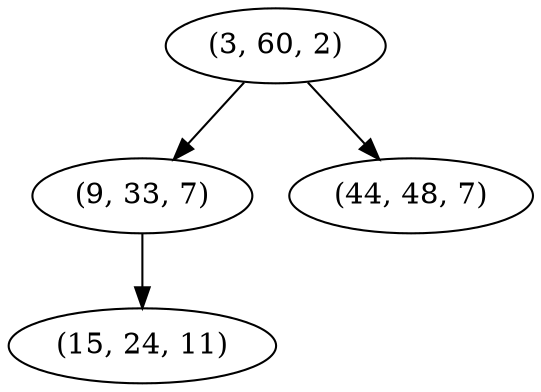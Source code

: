 digraph tree {
    "(3, 60, 2)";
    "(9, 33, 7)";
    "(15, 24, 11)";
    "(44, 48, 7)";
    "(3, 60, 2)" -> "(9, 33, 7)";
    "(3, 60, 2)" -> "(44, 48, 7)";
    "(9, 33, 7)" -> "(15, 24, 11)";
}
